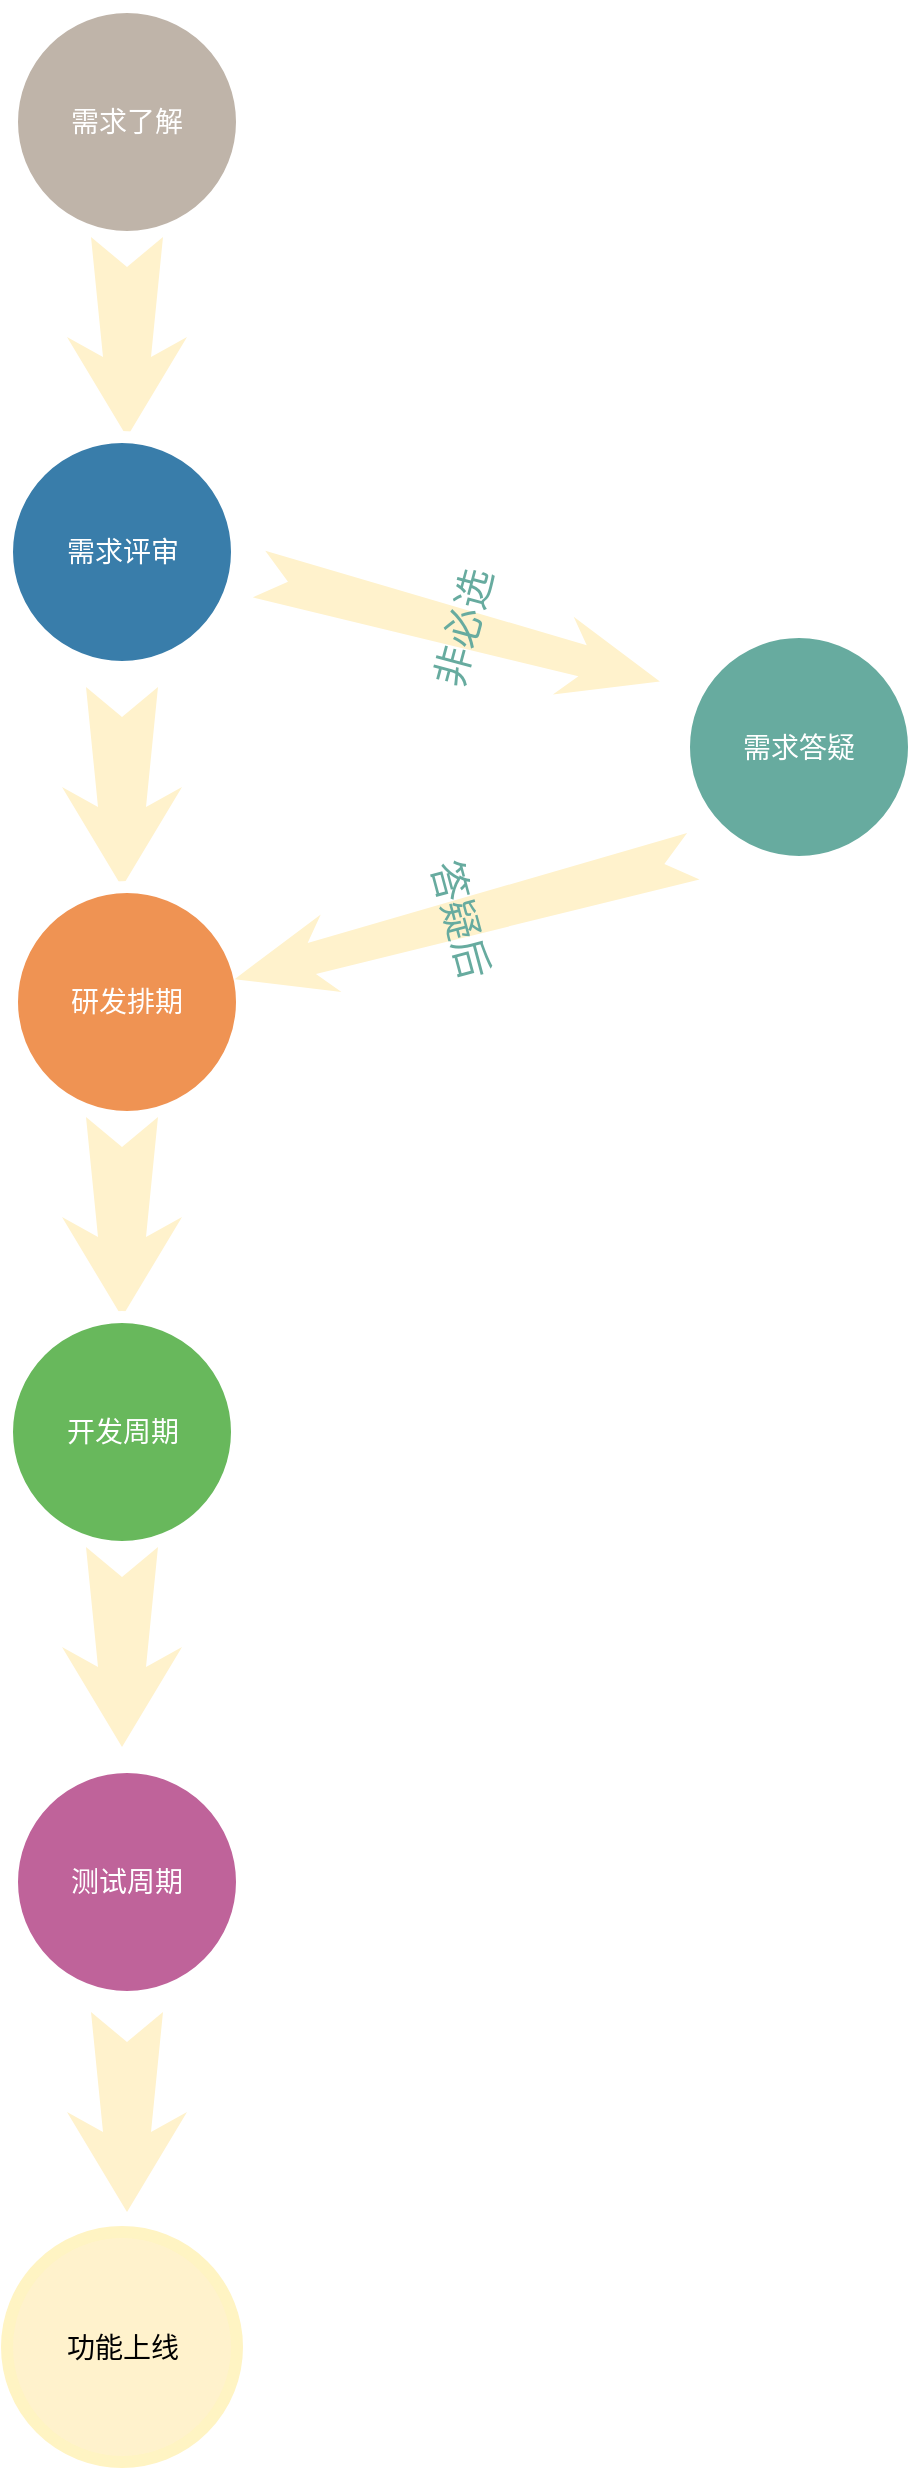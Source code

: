 <mxfile version="12.9.2" type="github">
  <diagram name="Page-1" id="12e1b939-464a-85fe-373e-61e167be1490">
    <mxGraphModel dx="1977" dy="2408.5" grid="1" gridSize="10" guides="1" tooltips="1" connect="1" arrows="1" fold="1" page="1" pageScale="1.5" pageWidth="1169" pageHeight="827" background="#ffffff" math="0" shadow="0">
      <root>
        <mxCell id="0" />
        <mxCell id="1" parent="0" />
        <mxCell id="60da8b9f42644d3a-6" value="" style="line;strokeWidth=2;html=1;rounded=0;shadow=0;fontSize=27;align=center;fillColor=none;strokeColor=#FFFFFF;direction=south;" parent="1" vertex="1">
          <mxGeometry x="451" y="237.5" width="10" height="240" as="geometry" />
        </mxCell>
        <mxCell id="60da8b9f42644d3a-7" value="" style="line;strokeWidth=2;html=1;rounded=0;shadow=0;fontSize=27;align=center;fillColor=none;strokeColor=#FFFFFF;direction=south;" parent="1" vertex="1">
          <mxGeometry x="451" y="457.5" width="10" height="240" as="geometry" />
        </mxCell>
        <mxCell id="60da8b9f42644d3a-8" value="需求了解" style="ellipse;whiteSpace=wrap;html=1;rounded=0;shadow=0;strokeWidth=6;fontSize=14;align=center;fillColor=#BFB4A9;strokeColor=#FFFFFF;fontColor=#FFFFFF;" parent="1" vertex="1">
          <mxGeometry x="426" y="-42.5" width="115" height="115" as="geometry" />
        </mxCell>
        <mxCell id="60da8b9f42644d3a-9" value="" style="html=1;shadow=0;dashed=0;align=center;verticalAlign=middle;shape=mxgraph.arrows2.stylisedArrow;dy=0.6;dx=40;notch=15;feather=0.4;rounded=0;strokeWidth=1;fontSize=27;strokeColor=none;fillColor=#fff2cc;direction=south;" parent="1" vertex="1">
          <mxGeometry x="453.5" y="72.5" width="60" height="100" as="geometry" />
        </mxCell>
        <mxCell id="60da8b9f42644d3a-22" value="需求评审" style="ellipse;whiteSpace=wrap;html=1;rounded=0;shadow=0;strokeWidth=6;fontSize=14;align=center;fillColor=#397DAA;strokeColor=#FFFFFF;fontColor=#FFFFFF;direction=south;" parent="1" vertex="1">
          <mxGeometry x="423.5" y="172.5" width="115" height="115" as="geometry" />
        </mxCell>
        <mxCell id="60da8b9f42644d3a-23" value="" style="html=1;shadow=0;dashed=0;align=center;verticalAlign=middle;shape=mxgraph.arrows2.stylisedArrow;dy=0.6;dx=40;notch=15;feather=0.4;rounded=0;strokeWidth=1;fontSize=27;strokeColor=none;fillColor=#fff2cc;direction=south;" parent="1" vertex="1">
          <mxGeometry x="451" y="297.5" width="60" height="100" as="geometry" />
        </mxCell>
        <mxCell id="60da8b9f42644d3a-29" value="研发排期" style="ellipse;whiteSpace=wrap;html=1;rounded=0;shadow=0;strokeWidth=6;fontSize=14;align=center;fillColor=#EF9353;strokeColor=#FFFFFF;fontColor=#FFFFFF;direction=south;" parent="1" vertex="1">
          <mxGeometry x="426" y="397.5" width="115" height="115" as="geometry" />
        </mxCell>
        <mxCell id="60da8b9f42644d3a-30" value="" style="html=1;shadow=0;dashed=0;align=center;verticalAlign=middle;shape=mxgraph.arrows2.stylisedArrow;dy=0.6;dx=40;notch=15;feather=0.4;rounded=0;strokeWidth=1;fontSize=27;strokeColor=none;fillColor=#fff2cc;direction=south;" parent="1" vertex="1">
          <mxGeometry x="451" y="512.5" width="60" height="100" as="geometry" />
        </mxCell>
        <mxCell id="60da8b9f42644d3a-36" value="开发周期" style="ellipse;whiteSpace=wrap;html=1;rounded=0;shadow=0;strokeWidth=6;fontSize=14;align=center;fillColor=#68B85C;strokeColor=#FFFFFF;fontColor=#FFFFFF;direction=south;" parent="1" vertex="1">
          <mxGeometry x="423.5" y="612.5" width="115" height="115" as="geometry" />
        </mxCell>
        <mxCell id="60da8b9f42644d3a-37" value="" style="html=1;shadow=0;dashed=0;align=center;verticalAlign=middle;shape=mxgraph.arrows2.stylisedArrow;dy=0.6;dx=40;notch=15;feather=0.4;rounded=0;strokeWidth=1;fontSize=27;strokeColor=none;fillColor=#fff2cc;direction=south;" parent="1" vertex="1">
          <mxGeometry x="451" y="727.5" width="60" height="100" as="geometry" />
        </mxCell>
        <mxCell id="60da8b9f42644d3a-38" value="测试周期" style="ellipse;whiteSpace=wrap;html=1;rounded=0;shadow=0;strokeWidth=6;fontSize=14;align=center;fillColor=#BF639A;strokeColor=#FFFFFF;fontColor=#FFFFFF;direction=south;" parent="1" vertex="1">
          <mxGeometry x="426" y="837.5" width="115" height="115" as="geometry" />
        </mxCell>
        <mxCell id="5Bo4QO79uzK-TxsnAqFC-8" value="功能上线" style="ellipse;whiteSpace=wrap;html=1;rounded=0;shadow=0;strokeWidth=6;fontSize=14;align=center;fillColor=#fff2cc;strokeColor=#FFF4C3;direction=south;" vertex="1" parent="1">
          <mxGeometry x="423.5" y="1070" width="115" height="115" as="geometry" />
        </mxCell>
        <mxCell id="5Bo4QO79uzK-TxsnAqFC-9" value="" style="html=1;shadow=0;dashed=0;align=center;verticalAlign=middle;shape=mxgraph.arrows2.stylisedArrow;dy=0.6;dx=40;notch=15;feather=0.4;rounded=0;strokeWidth=1;fontSize=27;strokeColor=none;fillColor=#fff2cc;direction=south;" vertex="1" parent="1">
          <mxGeometry x="453.5" y="960" width="60" height="100" as="geometry" />
        </mxCell>
        <mxCell id="5Bo4QO79uzK-TxsnAqFC-26" value="需求答疑" style="ellipse;whiteSpace=wrap;html=1;rounded=0;shadow=0;strokeWidth=6;fontSize=14;align=center;fillColor=#67AB9F;strokeColor=#FFFFFF;fontColor=#FFFFFF;direction=south;" vertex="1" parent="1">
          <mxGeometry x="762" y="270" width="115" height="115" as="geometry" />
        </mxCell>
        <mxCell id="5Bo4QO79uzK-TxsnAqFC-27" value="&lt;font style=&quot;font-size: 20px&quot; face=&quot;Verdana&quot; color=&quot;#67ab9f&quot;&gt;非必选&lt;/font&gt;" style="html=1;shadow=0;dashed=0;align=center;verticalAlign=middle;shape=mxgraph.arrows2.stylisedArrow;dy=0.6;dx=40;notch=15;feather=0.4;rounded=0;strokeWidth=1;fontSize=27;strokeColor=none;fillColor=#fff2cc;direction=south;rotation=-75;" vertex="1" parent="1">
          <mxGeometry x="629.6" y="164.13" width="40.23" height="207.5" as="geometry" />
        </mxCell>
        <mxCell id="5Bo4QO79uzK-TxsnAqFC-28" value="&lt;font color=&quot;#67ab9f&quot; style=&quot;font-size: 20px&quot;&gt;答疑后&lt;/font&gt;" style="html=1;shadow=0;dashed=0;align=center;verticalAlign=middle;shape=mxgraph.arrows2.stylisedArrow;dy=0.6;dx=40;notch=15;feather=0.4;rounded=0;strokeWidth=1;fontSize=27;strokeColor=none;fillColor=#fff2cc;direction=south;rotation=75;" vertex="1" parent="1">
          <mxGeometry x="631.93" y="294.09" width="40.07" height="237.5" as="geometry" />
        </mxCell>
      </root>
    </mxGraphModel>
  </diagram>
</mxfile>

